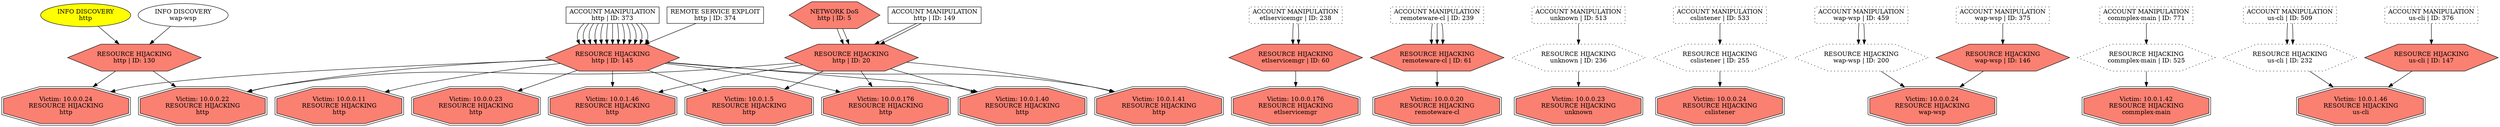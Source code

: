 digraph "" {
	"RESOURCE HIJACKING
http | ID: 130"	[fillcolor=salmon,
		shape=hexagon,
		style=filled,
		tooltip="\"GPL WEB_SERVER Oracle Java Process Manager access\""];
	"Victim: 10.0.0.22
RESOURCE HIJACKING
http"	[fillcolor=salmon,
		shape=doubleoctagon,
		style=filled];
	"RESOURCE HIJACKING
http | ID: 130" -> "Victim: 10.0.0.22
RESOURCE HIJACKING
http"	[key=0,
		data="{}"];
	"Victim: 10.0.0.24
RESOURCE HIJACKING
http"	[fillcolor=salmon,
		shape=doubleoctagon,
		style=filled];
	"RESOURCE HIJACKING
http | ID: 130" -> "Victim: 10.0.0.24
RESOURCE HIJACKING
http"	[key=0,
		data="{}"];
	"RESOURCE HIJACKING
http | ID: 145"	[fillcolor=salmon,
		shape=hexagon,
		style=filled,
		tooltip="\"GPL WEB_SERVER Oracle Java Process Manager access\""];
	"Victim: 10.0.0.11
RESOURCE HIJACKING
http"	[fillcolor=salmon,
		shape=doubleoctagon,
		style=filled];
	"RESOURCE HIJACKING
http | ID: 145" -> "Victim: 10.0.0.11
RESOURCE HIJACKING
http"	[key=0,
		data="{}"];
	"Victim: 10.0.0.176
RESOURCE HIJACKING
http"	[fillcolor=salmon,
		shape=doubleoctagon,
		style=filled];
	"RESOURCE HIJACKING
http | ID: 145" -> "Victim: 10.0.0.176
RESOURCE HIJACKING
http"	[key=0,
		data="{}"];
	"RESOURCE HIJACKING
http | ID: 145" -> "Victim: 10.0.0.22
RESOURCE HIJACKING
http"	[key=0,
		data="{}"];
	"Victim: 10.0.0.23
RESOURCE HIJACKING
http"	[fillcolor=salmon,
		shape=doubleoctagon,
		style=filled];
	"RESOURCE HIJACKING
http | ID: 145" -> "Victim: 10.0.0.23
RESOURCE HIJACKING
http"	[key=0,
		data="{}"];
	"RESOURCE HIJACKING
http | ID: 145" -> "Victim: 10.0.0.24
RESOURCE HIJACKING
http"	[key=0,
		data="{}"];
	"Victim: 10.0.1.40
RESOURCE HIJACKING
http"	[fillcolor=salmon,
		shape=doubleoctagon,
		style=filled];
	"RESOURCE HIJACKING
http | ID: 145" -> "Victim: 10.0.1.40
RESOURCE HIJACKING
http"	[key=0,
		data="{}"];
	"Victim: 10.0.1.41
RESOURCE HIJACKING
http"	[fillcolor=salmon,
		shape=doubleoctagon,
		style=filled];
	"RESOURCE HIJACKING
http | ID: 145" -> "Victim: 10.0.1.41
RESOURCE HIJACKING
http"	[key=0,
		data="{}"];
	"Victim: 10.0.1.46
RESOURCE HIJACKING
http"	[fillcolor=salmon,
		shape=doubleoctagon,
		style=filled];
	"RESOURCE HIJACKING
http | ID: 145" -> "Victim: 10.0.1.46
RESOURCE HIJACKING
http"	[key=0,
		data="{}"];
	"Victim: 10.0.1.5
RESOURCE HIJACKING
http"	[fillcolor=salmon,
		shape=doubleoctagon,
		style=filled];
	"RESOURCE HIJACKING
http | ID: 145" -> "Victim: 10.0.1.5
RESOURCE HIJACKING
http"	[key=0,
		data="{}"];
	"RESOURCE HIJACKING
http | ID: 20"	[fillcolor=salmon,
		shape=hexagon,
		style=filled,
		tooltip="\"GPL WEB_SERVER Oracle Java Process Manager access\""];
	"RESOURCE HIJACKING
http | ID: 20" -> "Victim: 10.0.0.176
RESOURCE HIJACKING
http"	[key=0,
		data="{}"];
	"RESOURCE HIJACKING
http | ID: 20" -> "Victim: 10.0.0.22
RESOURCE HIJACKING
http"	[key=0,
		data="{}"];
	"RESOURCE HIJACKING
http | ID: 20" -> "Victim: 10.0.1.40
RESOURCE HIJACKING
http"	[key=0,
		data="{}"];
	"RESOURCE HIJACKING
http | ID: 20" -> "Victim: 10.0.1.41
RESOURCE HIJACKING
http"	[key=0,
		data="{}"];
	"RESOURCE HIJACKING
http | ID: 20" -> "Victim: 10.0.1.46
RESOURCE HIJACKING
http"	[key=0,
		data="{}"];
	"RESOURCE HIJACKING
http | ID: 20" -> "Victim: 10.0.1.5
RESOURCE HIJACKING
http"	[key=0,
		data="{}"];
	"Victim: 10.0.0.176
RESOURCE HIJACKING
etlservicemgr"	[fillcolor=salmon,
		shape=doubleoctagon,
		style=filled];
	"RESOURCE HIJACKING
etlservicemgr | ID: 60"	[fillcolor=salmon,
		shape=hexagon,
		style=filled,
		tooltip="\"GPL WEB_SERVER Oracle Java Process Manager access\""];
	"RESOURCE HIJACKING
etlservicemgr | ID: 60" -> "Victim: 10.0.0.176
RESOURCE HIJACKING
etlservicemgr"	[key=0,
		data="{}"];
	"Victim: 10.0.0.20
RESOURCE HIJACKING
remoteware-cl"	[fillcolor=salmon,
		shape=doubleoctagon,
		style=filled];
	"RESOURCE HIJACKING
remoteware-cl | ID: 61"	[fillcolor=salmon,
		shape=hexagon,
		style=filled,
		tooltip="\"GPL WEB_SERVER Oracle Java Process Manager access\""];
	"RESOURCE HIJACKING
remoteware-cl | ID: 61" -> "Victim: 10.0.0.20
RESOURCE HIJACKING
remoteware-cl"	[key=0,
		data="{}"];
	"RESOURCE HIJACKING
unknown | ID: 236"	[fillcolor=salmon,
		shape=hexagon,
		style=dotted,
		tooltip="\"GPL WEB_SERVER Oracle Java Process Manager access\""];
	"Victim: 10.0.0.23
RESOURCE HIJACKING
unknown"	[fillcolor=salmon,
		shape=doubleoctagon,
		style=filled];
	"RESOURCE HIJACKING
unknown | ID: 236" -> "Victim: 10.0.0.23
RESOURCE HIJACKING
unknown"	[key=0,
		data="{}"];
	"RESOURCE HIJACKING
cslistener | ID: 255"	[fillcolor=salmon,
		shape=hexagon,
		style=dotted,
		tooltip="\"GPL WEB_SERVER Oracle Java Process Manager access\""];
	"Victim: 10.0.0.24
RESOURCE HIJACKING
cslistener"	[fillcolor=salmon,
		shape=doubleoctagon,
		style=filled];
	"RESOURCE HIJACKING
cslistener | ID: 255" -> "Victim: 10.0.0.24
RESOURCE HIJACKING
cslistener"	[key=0,
		data="{}"];
	"RESOURCE HIJACKING
wap-wsp | ID: 146"	[fillcolor=salmon,
		shape=hexagon,
		style=filled,
		tooltip="\"GPL WEB_SERVER Oracle Java Process Manager access\""];
	"Victim: 10.0.0.24
RESOURCE HIJACKING
wap-wsp"	[fillcolor=salmon,
		shape=doubleoctagon,
		style=filled];
	"RESOURCE HIJACKING
wap-wsp | ID: 146" -> "Victim: 10.0.0.24
RESOURCE HIJACKING
wap-wsp"	[key=0,
		data="{}"];
	"RESOURCE HIJACKING
wap-wsp | ID: 200"	[fillcolor=salmon,
		shape=hexagon,
		style=dotted,
		tooltip="\"GPL WEB_SERVER Oracle Java Process Manager access\""];
	"RESOURCE HIJACKING
wap-wsp | ID: 200" -> "Victim: 10.0.0.24
RESOURCE HIJACKING
wap-wsp"	[key=0,
		data="{}"];
	"RESOURCE HIJACKING
commplex-main | ID: 525"	[fillcolor=salmon,
		shape=hexagon,
		style=dotted,
		tooltip="\"GPL WEB_SERVER Oracle Java Process Manager access\""];
	"Victim: 10.0.1.42
RESOURCE HIJACKING
commplex-main"	[fillcolor=salmon,
		shape=doubleoctagon,
		style=filled];
	"RESOURCE HIJACKING
commplex-main | ID: 525" -> "Victim: 10.0.1.42
RESOURCE HIJACKING
commplex-main"	[key=0,
		data="{}"];
	"RESOURCE HIJACKING
us-cli | ID: 147"	[fillcolor=salmon,
		shape=hexagon,
		style=filled,
		tooltip="\"GPL WEB_SERVER Oracle Java Process Manager access\""];
	"Victim: 10.0.1.46
RESOURCE HIJACKING
us-cli"	[fillcolor=salmon,
		shape=doubleoctagon,
		style=filled];
	"RESOURCE HIJACKING
us-cli | ID: 147" -> "Victim: 10.0.1.46
RESOURCE HIJACKING
us-cli"	[key=0,
		data="{}"];
	"RESOURCE HIJACKING
us-cli | ID: 232"	[fillcolor=salmon,
		shape=hexagon,
		style=dotted,
		tooltip="\"GPL WEB_SERVER Oracle Java Process Manager access\""];
	"RESOURCE HIJACKING
us-cli | ID: 232" -> "Victim: 10.0.1.46
RESOURCE HIJACKING
us-cli"	[key=0,
		data="{}"];
	"ACCOUNT MANIPULATION
us-cli | ID: 376"	[shape=box,
		style=dotted,
		tooltip="\"GPL EXPLOIT /iisadmpwd/aexp2.htr access
ET WEB_SERVER SELECT USER SQL Injection Attempt in URI\""];
	"ACCOUNT MANIPULATION
us-cli | ID: 376" -> "RESOURCE HIJACKING
us-cli | ID: 147"	[key=0,
		data="{'color': 'maroon', 'fontcolor': '\"maroon\"', 'label': '\"start_next: 03/11/18, 17:45:58\ngap: -65sec\nend_prev: 03/11/18, 17:47:03\"'}"];
	"ACCOUNT MANIPULATION
wap-wsp | ID: 375"	[shape=box,
		style=dotted,
		tooltip="\"GPL EXPLOIT /iisadmpwd/aexp2.htr access
ET WEB_SERVER SELECT USER SQL Injection Attempt in URI\""];
	"ACCOUNT MANIPULATION
wap-wsp | ID: 375" -> "RESOURCE HIJACKING
wap-wsp | ID: 146"	[key=0,
		data="{'color': 'maroon', 'fontcolor': '\"maroon\"', 'label': '\"start_next: 03/11/18, 19:22:06\ngap: -36sec\nend_prev: 03/11/18, 19:22:42\"'}"];
	"ACCOUNT MANIPULATION
wap-wsp | ID: 459"	[shape=box,
		style=dotted,
		tooltip="\"GPL EXPLOIT /iisadmpwd/aexp2.htr access
ET WEB_SERVER SELECT USER SQL Injection Attempt in URI\""];
	"ACCOUNT MANIPULATION
wap-wsp | ID: 459" -> "RESOURCE HIJACKING
wap-wsp | ID: 200"	[key=0,
		data="{'color': 'darkgreen', 'fontcolor': '\"darkgreen\"', 'label': '\"start_next: 03/11/18, 15:05:31\ngap: 0sec\nend_prev: 03/11/18, 15:\
05:31\"'}"];
	"ACCOUNT MANIPULATION
wap-wsp | ID: 459" -> "RESOURCE HIJACKING
wap-wsp | ID: 200"	[key=1,
		data="{'color': 'darkgreen', 'fontcolor': '\"darkgreen\"', 'label': '\"start_next: 03/11/18, 18:07:18\ngap: 0sec\nend_prev: 03/11/18, 18:\
07:18\"'}"];
	"ACCOUNT MANIPULATION
remoteware-cl | ID: 239"	[shape=box,
		style=dotted,
		tooltip="\"GPL EXPLOIT /iisadmpwd/aexp2.htr access
ET WEB_SERVER SELECT USER SQL Injection Attempt in URI\""];
	"ACCOUNT MANIPULATION
remoteware-cl | ID: 239" -> "RESOURCE HIJACKING
remoteware-cl | ID: 61"	[key=0,
		data="{'color': 'darkgreen', 'fontcolor': '\"darkgreen\"', 'label': '\"start_next: 03/11/18, 15:08:38\ngap: -1sec\nend_prev: 03/11/18, 15:\
08:39\"'}"];
	"ACCOUNT MANIPULATION
remoteware-cl | ID: 239" -> "RESOURCE HIJACKING
remoteware-cl | ID: 61"	[key=1,
		data="{'color': 'darkgreen', 'fontcolor': '\"darkgreen\"', 'label': '\"start_next: 03/11/18, 18:10:18\ngap: -1sec\nend_prev: 03/11/18, 18:\
10:19\"'}"];
	"ACCOUNT MANIPULATION
remoteware-cl | ID: 239" -> "RESOURCE HIJACKING
remoteware-cl | ID: 61"	[key=2,
		data="{'color': 'magenta', 'fontcolor': '\"magenta\"', 'label': '\"start_next: 03/11/18, 15:51:08\ngap: -1sec\nend_prev: 03/11/18, 15:51:\
09\"'}"];
	"ACCOUNT MANIPULATION
unknown | ID: 513"	[shape=box,
		style=dotted,
		tooltip="\"GPL EXPLOIT /iisadmpwd/aexp2.htr access
ET WEB_SERVER SELECT USER SQL Injection Attempt in URI\""];
	"ACCOUNT MANIPULATION
unknown | ID: 513" -> "RESOURCE HIJACKING
unknown | ID: 236"	[key=0,
		data="{'color': 'darkgreen', 'fontcolor': '\"darkgreen\"', 'label': '\"start_next: 03/11/18, 15:06:13\ngap: 0sec\nend_prev: 03/11/18, 15:\
06:13\"'}"];
	"ACCOUNT MANIPULATION
commplex-main | ID: 771"	[shape=box,
		style=dotted,
		tooltip="\"GPL EXPLOIT /iisadmpwd/aexp2.htr access
ET WEB_SERVER SELECT USER SQL Injection Attempt in URI\""];
	"ACCOUNT MANIPULATION
commplex-main | ID: 771" -> "RESOURCE HIJACKING
commplex-main | ID: 525"	[key=0,
		data="{'color': 'blue', 'fontcolor': '\"blue\"', 'label': '\"start_next: 03/11/18, 17:50:28\ngap: -28sec\nend_prev: 03/11/18, 17:50:56\"'}"];
	"NETWORK DoS
http | ID: 5"	[fillcolor=salmon,
		shape=hexagon,
		style=filled,
		tooltip="\"ET WEB_SERVER Possible Cherokee Web Server GET AUX Request Denial Of Service Attempt\""];
	"NETWORK DoS
http | ID: 5" -> "RESOURCE HIJACKING
http | ID: 20"	[key=0,
		data="{'color': 'blue', 'fontcolor': '\"blue\"', 'label': '\"start_next: 03/11/18, 14:44:22\ngap: 4sec\nend_prev: 03/11/18, 14:44:18\"'}"];
	"NETWORK DoS
http | ID: 5" -> "RESOURCE HIJACKING
http | ID: 20"	[key=1,
		data="{'color': 'blue', 'fontcolor': '\"blue\"', 'label': '\"start_next: 03/11/18, 22:11:33\ngap: 4sec\nend_prev: 03/11/18, 22:11:29\"'}"];
	"ACCOUNT MANIPULATION
http | ID: 149"	[shape=box,
		tooltip="\"GPL SNMP public access udp
GPL EXPLOIT /iisadmpwd/aexp2.htr access
ET WEB_SERVER SELECT USER SQL Injection Attempt in URI\""];
	"ACCOUNT MANIPULATION
http | ID: 149" -> "RESOURCE HIJACKING
http | ID: 20"	[key=0,
		data="{'color': 'darkgreen', 'fontcolor': '\"darkgreen\"', 'label': '\"start_next: 03/11/18, 17:38:13\ngap: 0sec\nend_prev: 03/11/18, 17:\
38:13\"'}"];
	"ACCOUNT MANIPULATION
http | ID: 149" -> "RESOURCE HIJACKING
http | ID: 20"	[key=1,
		data="{'color': 'blue', 'fontcolor': '\"blue\"', 'label': '\"start_next: 03/11/18, 20:39:03\ngap: 0sec\nend_prev: 03/11/18, 20:39:03\"'}"];
	"ACCOUNT MANIPULATION
cslistener | ID: 533"	[shape=box,
		style=dotted,
		tooltip="\"GPL EXPLOIT /iisadmpwd/aexp2.htr access
ET WEB_SERVER SELECT USER SQL Injection Attempt in URI\""];
	"ACCOUNT MANIPULATION
cslistener | ID: 533" -> "RESOURCE HIJACKING
cslistener | ID: 255"	[key=0,
		data="{'color': 'purple', 'fontcolor': '\"purple\"', 'label': '\"start_next: 03/11/18, 15:17:44\ngap: 0sec\nend_prev: 03/11/18, 15:17:44\"'}"];
	"ACCOUNT MANIPULATION
etlservicemgr | ID: 238"	[shape=box,
		style=dotted,
		tooltip="\"GPL EXPLOIT /iisadmpwd/aexp2.htr access
ET WEB_SERVER SELECT USER SQL Injection Attempt in URI\""];
	"ACCOUNT MANIPULATION
etlservicemgr | ID: 238" -> "RESOURCE HIJACKING
etlservicemgr | ID: 60"	[key=0,
		data="{'color': 'darkgreen', 'fontcolor': '\"darkgreen\"', 'label': '\"start_next: 03/11/18, 15:05:37\ngap: 0sec\nend_prev: 03/11/18, 15:\
05:37\"'}"];
	"ACCOUNT MANIPULATION
etlservicemgr | ID: 238" -> "RESOURCE HIJACKING
etlservicemgr | ID: 60"	[key=1,
		data="{'color': 'darkgreen', 'fontcolor': '\"darkgreen\"', 'label': '\"start_next: 03/11/18, 18:00:39\ngap: 0sec\nend_prev: 03/11/18, 18:\
00:39\"'}"];
	"ACCOUNT MANIPULATION
http | ID: 373"	[shape=box,
		tooltip="\"GPL EXPLOIT /iisadmpwd/aexp2.htr access
ET WEB_SERVER SELECT USER SQL Injection Attempt in URI\""];
	"ACCOUNT MANIPULATION
http | ID: 373" -> "RESOURCE HIJACKING
http | ID: 145"	[key=0,
		data="{'color': 'maroon', 'fontcolor': '\"maroon\"', 'label': '\"start_next: 03/11/18, 14:29:32\ngap: 0sec\nend_prev: 03/11/18, 14:29:32\"'}"];
	"ACCOUNT MANIPULATION
http | ID: 373" -> "RESOURCE HIJACKING
http | ID: 145"	[key=1,
		data="{'color': 'maroon', 'fontcolor': '\"maroon\"', 'label': '\"start_next: 03/11/18, 19:21:30\ngap: 0sec\nend_prev: 03/11/18, 19:21:30\"'}"];
	"ACCOUNT MANIPULATION
http | ID: 373" -> "RESOURCE HIJACKING
http | ID: 145"	[key=2,
		data="{'color': 'darkgreen', 'fontcolor': '\"darkgreen\"', 'label': '\"start_next: 03/11/18, 14:42:29\ngap: 0sec\nend_prev: 03/11/18, 14:\
42:29\"'}"];
	"ACCOUNT MANIPULATION
http | ID: 373" -> "RESOURCE HIJACKING
http | ID: 145"	[key=3,
		data="{'color': 'darkgreen', 'fontcolor': '\"darkgreen\"', 'label': '\"start_next: 03/11/18, 17:38:12\ngap: 0sec\nend_prev: 03/11/18, 17:\
38:12\"'}"];
	"ACCOUNT MANIPULATION
http | ID: 373" -> "RESOURCE HIJACKING
http | ID: 145"	[key=4,
		data="{'color': 'darkgreen', 'fontcolor': '\"darkgreen\"', 'label': '\"start_next: 03/11/18, 22:31:15\ngap: 0sec\nend_prev: 03/11/18, 22:\
31:15\"'}"];
	"ACCOUNT MANIPULATION
http | ID: 373" -> "RESOURCE HIJACKING
http | ID: 145"	[key=5,
		data="{'color': 'blue', 'fontcolor': '\"blue\"', 'label': '\"start_next: 03/11/18, 14:31:44\ngap: -78sec\nend_prev: 03/11/18, 14:33:03\"'}"];
	"ACCOUNT MANIPULATION
http | ID: 373" -> "RESOURCE HIJACKING
http | ID: 145"	[key=6,
		data="{'color': 'blue', 'fontcolor': '\"blue\"', 'label': '\"start_next: 03/11/18, 18:08:22\ngap: 0sec\nend_prev: 03/11/18, 18:08:22\"'}"];
	"ACCOUNT MANIPULATION
http | ID: 373" -> "RESOURCE HIJACKING
http | ID: 145"	[key=7,
		data="{'color': 'magenta', 'fontcolor': '\"magenta\"', 'label': '\"start_next: 03/11/18, 15:16:55\ngap: 0sec\nend_prev: 03/11/18, 15:16:56\"'}"];
	"ACCOUNT MANIPULATION
http | ID: 373" -> "RESOURCE HIJACKING
http | ID: 145"	[key=8,
		data="{'color': 'magenta', 'fontcolor': '\"magenta\"', 'label': '\"start_next: 03/11/18, 22:55:14\ngap: 0sec\nend_prev: 03/11/18, 22:55:14\"'}"];
	"ACCOUNT MANIPULATION
http | ID: 373" -> "RESOURCE HIJACKING
http | ID: 145"	[key=9,
		data="{'color': 'magenta', 'fontcolor': '\"magenta\"', 'label': '\"start_next: 03/11/18, 19:58:27\ngap: 0sec\nend_prev: 03/11/18, 19:58:27\"'}"];
	"ACCOUNT MANIPULATION
http | ID: 373" -> "RESOURCE HIJACKING
http | ID: 145"	[key=10,
		data="{'color': 'purple', 'fontcolor': '\"purple\"', 'label': '\"start_next: 03/11/18, 14:56:57\ngap: 0sec\nend_prev: 03/11/18, 14:56:57\"'}"];
	"ACCOUNT MANIPULATION
http | ID: 373" -> "RESOURCE HIJACKING
http | ID: 145"	[key=11,
		data="{'color': 'purple', 'fontcolor': '\"purple\"', 'label': '\"start_next: 03/11/18, 21:22:33\ngap: 0sec\nend_prev: 03/11/18, 21:22:33\"'}"];
	"ACCOUNT MANIPULATION
http | ID: 373" -> "RESOURCE HIJACKING
http | ID: 145"	[key=12,
		data="{'color': 'purple', 'fontcolor': '\"purple\"', 'label': '\"start_next: 03/11/18, 21:58:15\ngap: 0sec\nend_prev: 03/11/18, 21:58:15\"'}"];
	"REMOTE SERVICE EXPLOIT
http | ID: 374"	[shape=box,
		tooltip="\"ET WEB_SERVER Script tag in URI Possible Cross Site Scripting Attempt\""];
	"REMOTE SERVICE EXPLOIT
http | ID: 374" -> "RESOURCE HIJACKING
http | ID: 145"	[key=0,
		data="{'color': 'purple', 'fontcolor': '\"purple\"', 'label': '\"start_next: 03/11/18, 22:32:14\ngap: -10sec\nend_prev: 03/11/18, 22:32:25\"'}"];
	"ACCOUNT MANIPULATION
us-cli | ID: 509"	[shape=box,
		style=dotted,
		tooltip="\"GPL EXPLOIT /iisadmpwd/aexp2.htr access
ET WEB_SERVER SELECT USER SQL Injection Attempt in URI\""];
	"ACCOUNT MANIPULATION
us-cli | ID: 509" -> "RESOURCE HIJACKING
us-cli | ID: 232"	[key=0,
		data="{'color': 'darkgreen', 'fontcolor': '\"darkgreen\"', 'label': '\"start_next: 03/11/18, 14:57:32\ngap: 0sec\nend_prev: 03/11/18, 14:\
57:32\"'}"];
	"ACCOUNT MANIPULATION
us-cli | ID: 509" -> "RESOURCE HIJACKING
us-cli | ID: 232"	[key=1,
		data="{'color': 'purple', 'fontcolor': '\"purple\"', 'label': '\"start_next: 03/11/18, 15:33:12\ngap: 0sec\nend_prev: 03/11/18, 15:33:12\"'}"];
	"INFO DISCOVERY
http"	[fillcolor=yellow,
		shape=oval,
		style=filled,
		tooltip="\"GPL WEB_SERVER viewcode access
GPL WEB_SERVER .htaccess access
GPL WEB_SERVER writeto.cnf access
GPL WEB_SERVER iisadmin access
\
ET WEB_SERVER PHP Easteregg Information-Disclosure (funny-logo)
ET WEB_SPECIFIC_APPS Request to Wordpress W3TC Plug-in dbcache Directory
\
GPL WEB_SERVER services.cnf access
ET WEB_SERVER PHP Easteregg Information-Disclosure (zend-logo)
GPL EXPLOIT unicode directory \
traversal attempt
ET WEB_SERVER PHP Easteregg Information-Disclosure (php-logo)
GPL WEB_SERVER service.cnf access
GPL EXPLOIT iisadmpwd \
attempt
ET WEB_SERVER PHP SESSION SuperGlobal in URI
GPL WEB_SERVER /~root access
GPL WEB_SERVER authors.pwd access
ET WEB_SERVER \
PHP ENV SuperGlobal in URI
GPL EXPLOIT .cnf access
ET POLICY Proxy TRACE Request - inbound
GPL WEB_SERVER .htpasswd access
GPL WEB_\
SERVER global.asa access
ET WEB_SERVER PHP SERVER SuperGlobal in URI
GPL EXPLOIT fpcount access
GPL WEB_SERVER globals.pl access
\
GPL WEB_SERVER 403 Forbidden
GPL WEB_SERVER service.pwd
GPL EXPLOIT ISAPI .idq attempt
ET WEB_SERVER PHP Easteregg Information-Disclosure (\
phpinfo)
GPL WEB_SERVER printenv access
GPL WEB_SERVER author.exe access
GPL EXPLOIT iissamples access
GPL EXPLOIT .htr access
ET \
WEB_SERVER PHP REQUEST SuperGlobal in URI\""];
	"INFO DISCOVERY
http" -> "RESOURCE HIJACKING
http | ID: 130"	[key=0,
		data="{'color': 'maroon', 'fontcolor': '\"maroon\"', 'label': '\"start_next: 03/11/18, 21:02:54\ngap: -401sec\nend_prev: 03/11/18, 21:09:\
35\"'}"];
	"INFO DISCOVERY
wap-wsp"	[shape=oval,
		tooltip="\"GPL WEB_SERVER viewcode access
GPL WEB_SERVER .htaccess access
GPL WEB_SERVER writeto.cnf access
GPL WEB_SERVER iisadmin access
\
GPL WEB_SERVER services.cnf access
GPL EXPLOIT unicode directory traversal attempt
GPL WEB_SERVER service.cnf access
GPL EXPLOIT \
iisadmpwd attempt
ET WEB_SERVER PHP SESSION SuperGlobal in URI
GPL WEB_SERVER /~root access
GPL WEB_SERVER authors.pwd access
ET \
WEB_SERVER PHP ENV SuperGlobal in URI
GPL EXPLOIT .cnf access
ET POLICY Proxy TRACE Request - inbound
GPL WEB_SERVER .htpasswd access
\
GPL WEB_SERVER global.asa access
ET WEB_SERVER PHP SERVER SuperGlobal in URI
GPL EXPLOIT fpcount access
GPL WEB_SERVER globals.pl \
access
GPL WEB_SERVER service.pwd
GPL EXPLOIT ISAPI .idq attempt
ET WEB_SERVER PHP Easteregg Information-Disclosure (phpinfo)
GPL \
WEB_SERVER printenv access
GPL WEB_SERVER author.exe access
GPL EXPLOIT iissamples access
GPL EXPLOIT .htr access
ET WEB_SERVER \
PHP REQUEST SuperGlobal in URI\""];
	"INFO DISCOVERY
wap-wsp" -> "RESOURCE HIJACKING
http | ID: 130"	[key=0,
		data="{'color': 'maroon', 'fontcolor': '\"maroon\"', 'label': '\"start_next: 03/11/18, 21:09:57\ngap: -189sec\nend_prev: 03/11/18, 21:13:\
06\"'}"];
}
